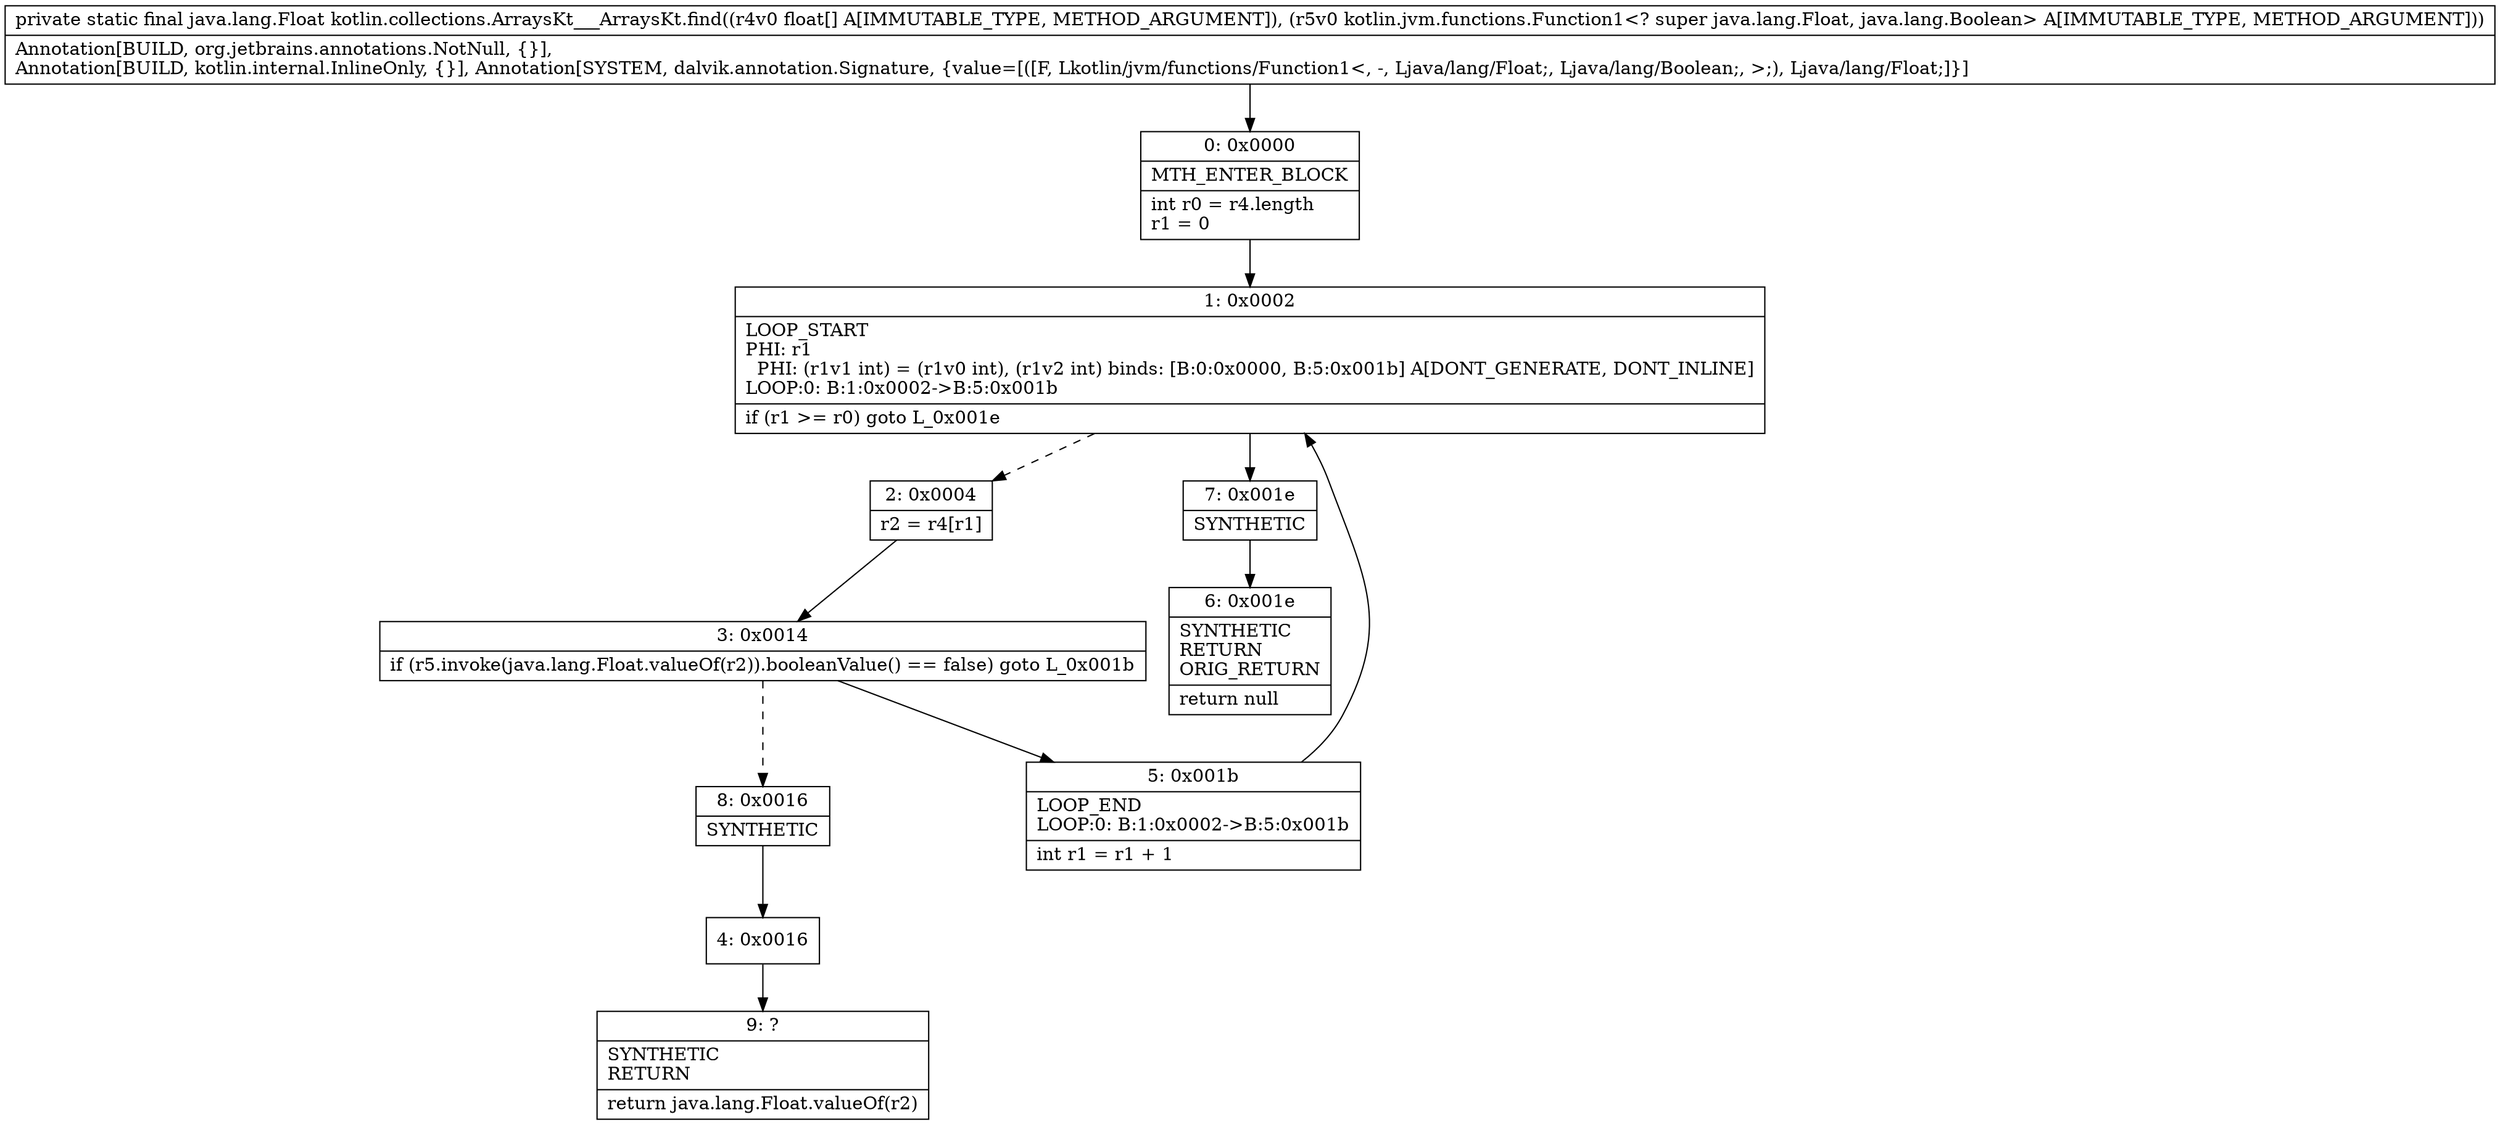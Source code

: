 digraph "CFG forkotlin.collections.ArraysKt___ArraysKt.find([FLkotlin\/jvm\/functions\/Function1;)Ljava\/lang\/Float;" {
Node_0 [shape=record,label="{0\:\ 0x0000|MTH_ENTER_BLOCK\l|int r0 = r4.length\lr1 = 0\l}"];
Node_1 [shape=record,label="{1\:\ 0x0002|LOOP_START\lPHI: r1 \l  PHI: (r1v1 int) = (r1v0 int), (r1v2 int) binds: [B:0:0x0000, B:5:0x001b] A[DONT_GENERATE, DONT_INLINE]\lLOOP:0: B:1:0x0002\-\>B:5:0x001b\l|if (r1 \>= r0) goto L_0x001e\l}"];
Node_2 [shape=record,label="{2\:\ 0x0004|r2 = r4[r1]\l}"];
Node_3 [shape=record,label="{3\:\ 0x0014|if (r5.invoke(java.lang.Float.valueOf(r2)).booleanValue() == false) goto L_0x001b\l}"];
Node_4 [shape=record,label="{4\:\ 0x0016}"];
Node_5 [shape=record,label="{5\:\ 0x001b|LOOP_END\lLOOP:0: B:1:0x0002\-\>B:5:0x001b\l|int r1 = r1 + 1\l}"];
Node_6 [shape=record,label="{6\:\ 0x001e|SYNTHETIC\lRETURN\lORIG_RETURN\l|return null\l}"];
Node_7 [shape=record,label="{7\:\ 0x001e|SYNTHETIC\l}"];
Node_8 [shape=record,label="{8\:\ 0x0016|SYNTHETIC\l}"];
Node_9 [shape=record,label="{9\:\ ?|SYNTHETIC\lRETURN\l|return java.lang.Float.valueOf(r2)\l}"];
MethodNode[shape=record,label="{private static final java.lang.Float kotlin.collections.ArraysKt___ArraysKt.find((r4v0 float[] A[IMMUTABLE_TYPE, METHOD_ARGUMENT]), (r5v0 kotlin.jvm.functions.Function1\<? super java.lang.Float, java.lang.Boolean\> A[IMMUTABLE_TYPE, METHOD_ARGUMENT]))  | Annotation[BUILD, org.jetbrains.annotations.NotNull, \{\}], \lAnnotation[BUILD, kotlin.internal.InlineOnly, \{\}], Annotation[SYSTEM, dalvik.annotation.Signature, \{value=[([F, Lkotlin\/jvm\/functions\/Function1\<, \-, Ljava\/lang\/Float;, Ljava\/lang\/Boolean;, \>;), Ljava\/lang\/Float;]\}]\l}"];
MethodNode -> Node_0;
Node_0 -> Node_1;
Node_1 -> Node_2[style=dashed];
Node_1 -> Node_7;
Node_2 -> Node_3;
Node_3 -> Node_5;
Node_3 -> Node_8[style=dashed];
Node_4 -> Node_9;
Node_5 -> Node_1;
Node_7 -> Node_6;
Node_8 -> Node_4;
}

